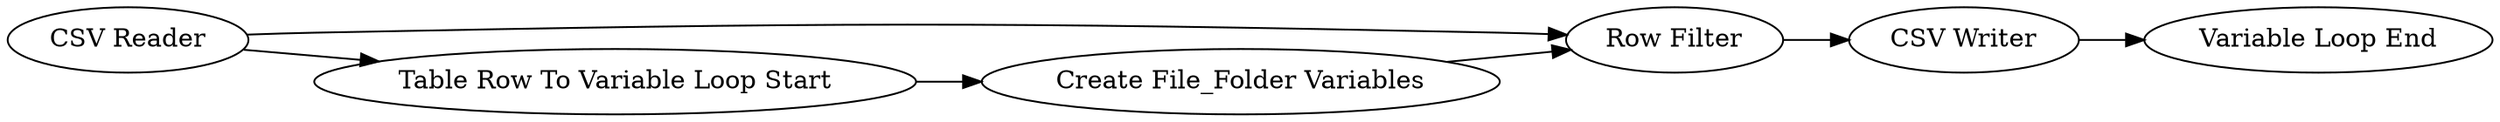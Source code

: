 digraph {
	11 -> 6
	6 -> 5
	9 -> 11
	1 -> 6
	1 -> 9
	5 -> 10
	5 [label="CSV Writer"]
	1 [label="CSV Reader"]
	9 [label="Table Row To Variable Loop Start"]
	11 [label="Create File_Folder Variables"]
	6 [label="Row Filter"]
	10 [label="Variable Loop End"]
	rankdir=LR
}
